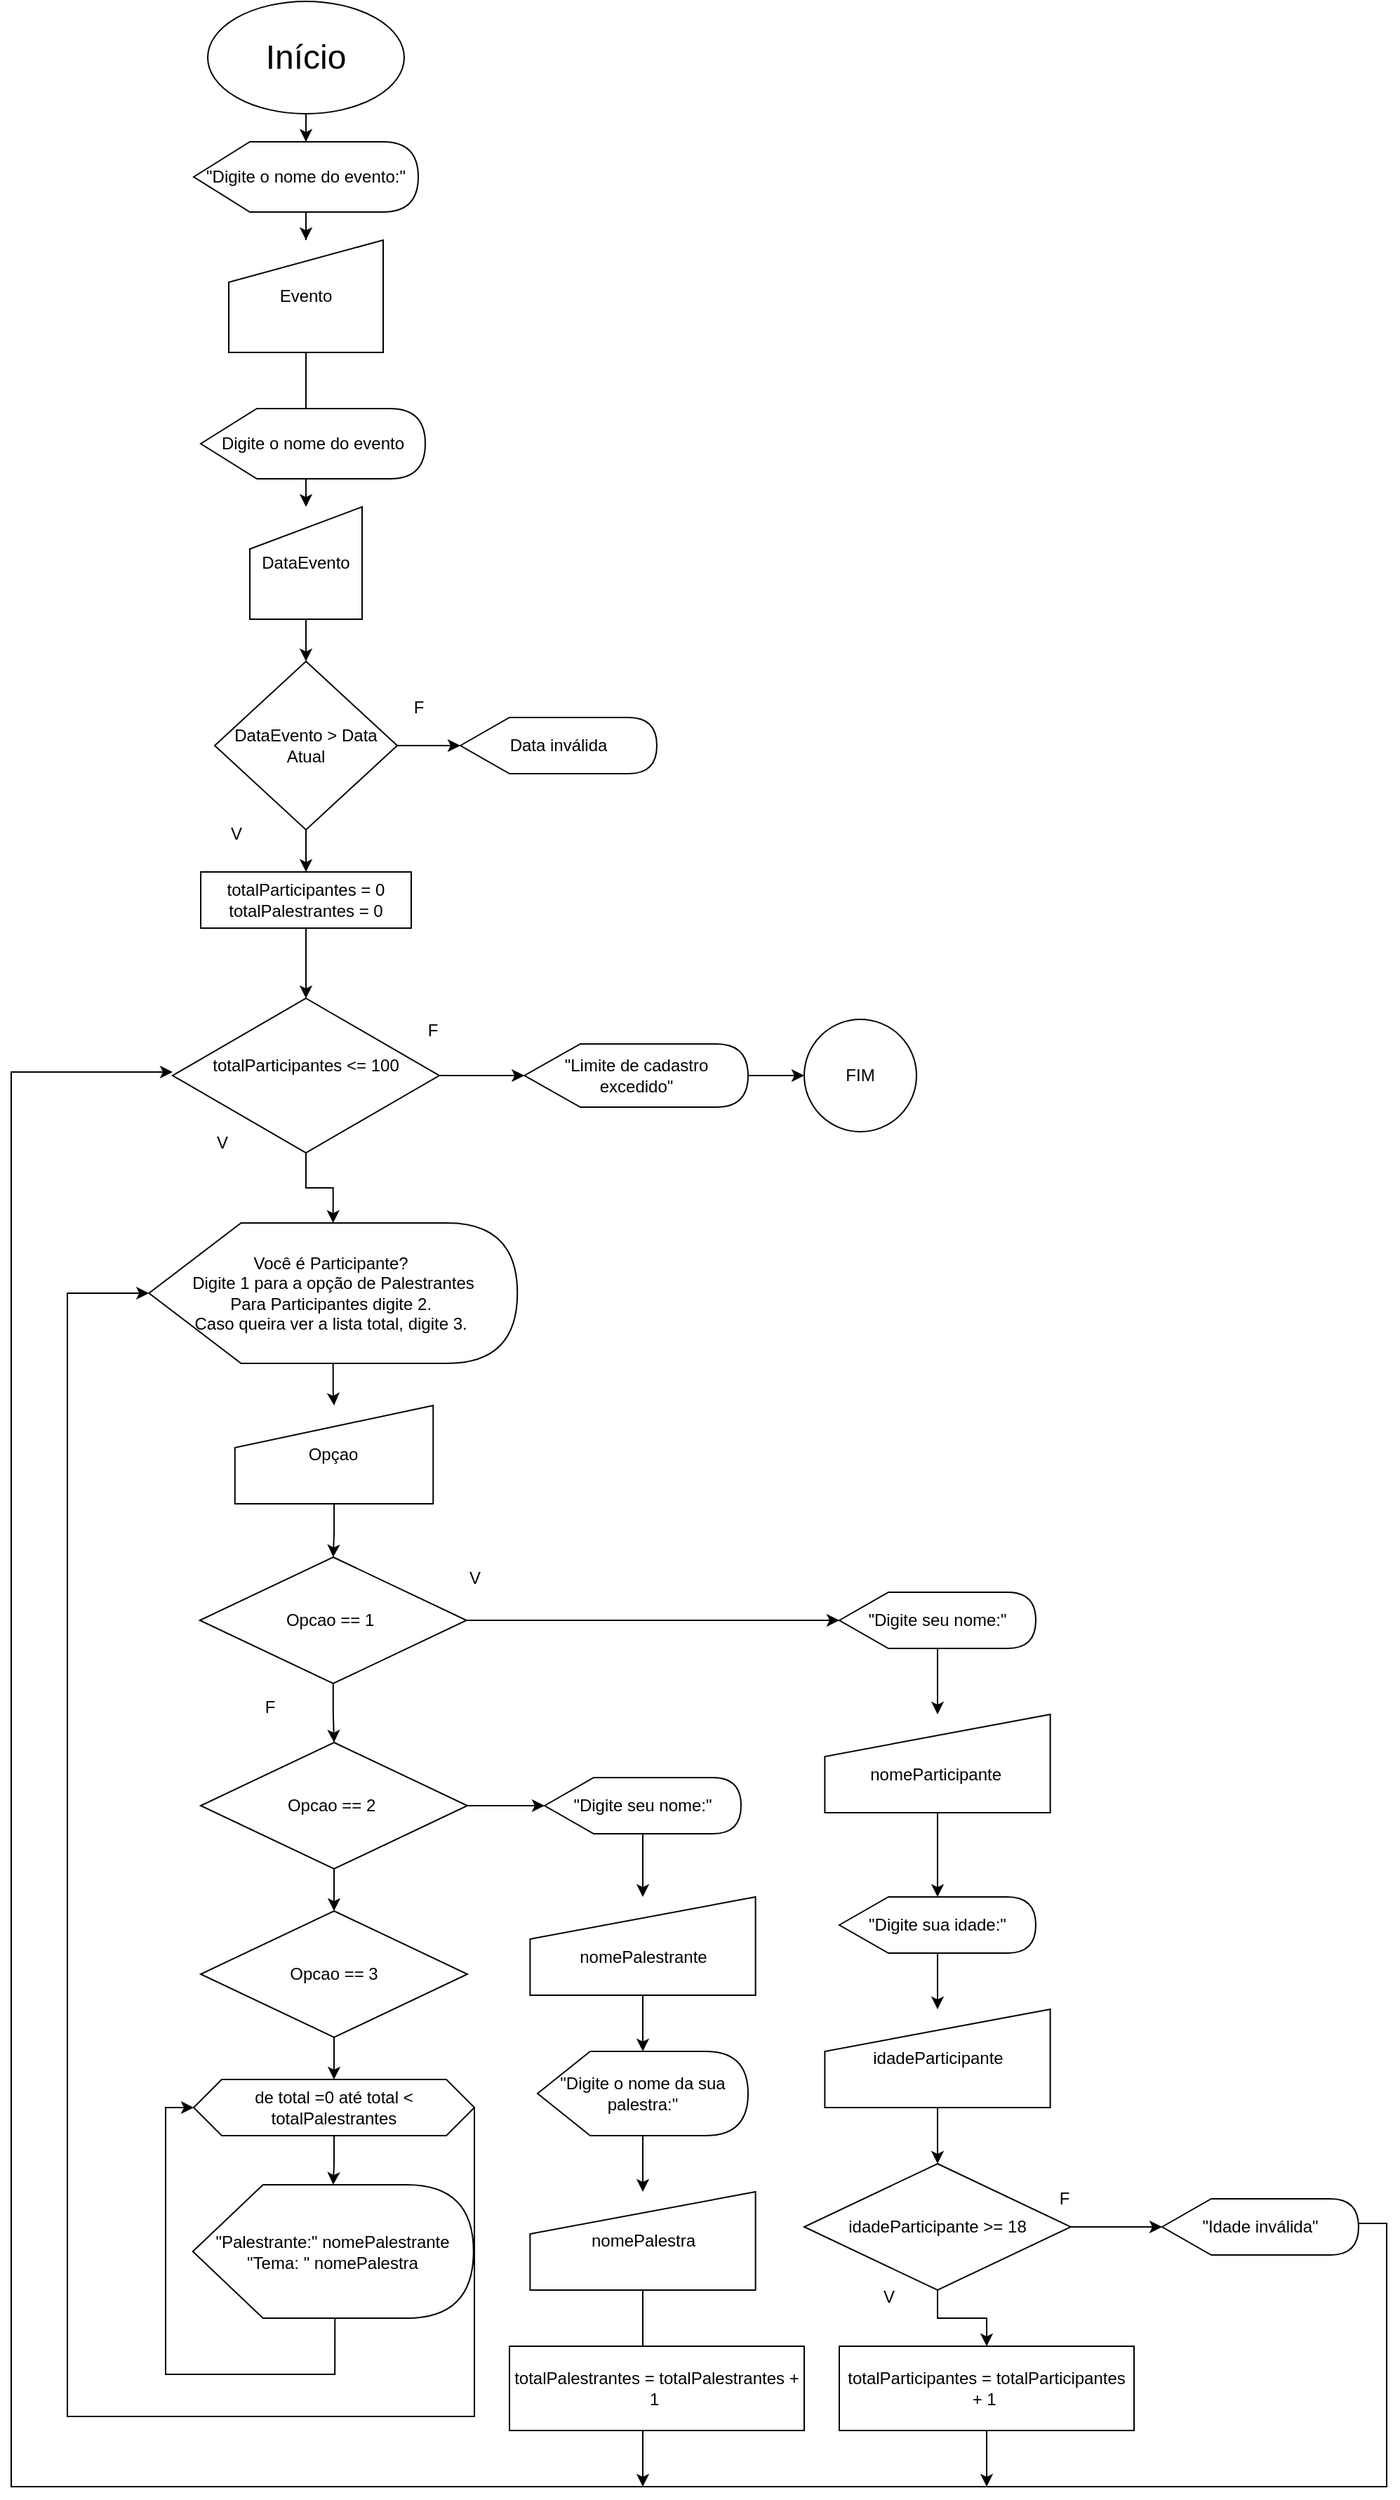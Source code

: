 <mxfile version="24.7.14">
  <diagram name="Página-1" id="2HnlQTJeK8PBr19iT61Z">
    <mxGraphModel dx="4734" dy="780" grid="1" gridSize="10" guides="1" tooltips="1" connect="1" arrows="1" fold="1" page="1" pageScale="1" pageWidth="3300" pageHeight="4681" math="0" shadow="0">
      <root>
        <mxCell id="0" />
        <mxCell id="1" parent="0" />
        <mxCell id="R_zZnniNDLEBb9LRn-yh-6" value="" style="edgeStyle=orthogonalEdgeStyle;rounded=0;orthogonalLoop=1;jettySize=auto;html=1;" edge="1" parent="1" source="R_zZnniNDLEBb9LRn-yh-24" target="R_zZnniNDLEBb9LRn-yh-3">
          <mxGeometry relative="1" as="geometry" />
        </mxCell>
        <mxCell id="R_zZnniNDLEBb9LRn-yh-1" value="&lt;font style=&quot;font-size: 24px;&quot;&gt;Início&lt;/font&gt;" style="ellipse;whiteSpace=wrap;html=1;" vertex="1" parent="1">
          <mxGeometry x="60" y="10" width="140" height="80" as="geometry" />
        </mxCell>
        <mxCell id="R_zZnniNDLEBb9LRn-yh-7" value="" style="edgeStyle=orthogonalEdgeStyle;rounded=0;orthogonalLoop=1;jettySize=auto;html=1;" edge="1" parent="1" source="R_zZnniNDLEBb9LRn-yh-3" target="R_zZnniNDLEBb9LRn-yh-5">
          <mxGeometry relative="1" as="geometry" />
        </mxCell>
        <mxCell id="R_zZnniNDLEBb9LRn-yh-3" value="Evento" style="shape=manualInput;whiteSpace=wrap;html=1;" vertex="1" parent="1">
          <mxGeometry x="75" y="180" width="110" height="80" as="geometry" />
        </mxCell>
        <mxCell id="R_zZnniNDLEBb9LRn-yh-4" value="Digite o nome do evento" style="shape=display;whiteSpace=wrap;html=1;" vertex="1" parent="1">
          <mxGeometry x="55" y="300" width="160" height="50" as="geometry" />
        </mxCell>
        <mxCell id="R_zZnniNDLEBb9LRn-yh-10" value="" style="edgeStyle=orthogonalEdgeStyle;rounded=0;orthogonalLoop=1;jettySize=auto;html=1;" edge="1" parent="1" source="R_zZnniNDLEBb9LRn-yh-5" target="R_zZnniNDLEBb9LRn-yh-8">
          <mxGeometry relative="1" as="geometry" />
        </mxCell>
        <mxCell id="R_zZnniNDLEBb9LRn-yh-5" value="DataEvento" style="shape=manualInput;whiteSpace=wrap;html=1;" vertex="1" parent="1">
          <mxGeometry x="90" y="370" width="80" height="80" as="geometry" />
        </mxCell>
        <mxCell id="R_zZnniNDLEBb9LRn-yh-16" value="" style="edgeStyle=orthogonalEdgeStyle;rounded=0;orthogonalLoop=1;jettySize=auto;html=1;" edge="1" parent="1" source="R_zZnniNDLEBb9LRn-yh-8" target="R_zZnniNDLEBb9LRn-yh-13">
          <mxGeometry relative="1" as="geometry" />
        </mxCell>
        <mxCell id="R_zZnniNDLEBb9LRn-yh-23" value="" style="edgeStyle=orthogonalEdgeStyle;rounded=0;orthogonalLoop=1;jettySize=auto;html=1;" edge="1" parent="1" source="R_zZnniNDLEBb9LRn-yh-8" target="R_zZnniNDLEBb9LRn-yh-22">
          <mxGeometry relative="1" as="geometry" />
        </mxCell>
        <mxCell id="R_zZnniNDLEBb9LRn-yh-8" value="DataEvento &amp;gt; Data Atual" style="rhombus;whiteSpace=wrap;html=1;" vertex="1" parent="1">
          <mxGeometry x="65" y="480" width="130" height="120" as="geometry" />
        </mxCell>
        <mxCell id="R_zZnniNDLEBb9LRn-yh-13" value="Data inválida" style="shape=display;whiteSpace=wrap;html=1;" vertex="1" parent="1">
          <mxGeometry x="240" y="520" width="140" height="40" as="geometry" />
        </mxCell>
        <mxCell id="R_zZnniNDLEBb9LRn-yh-14" value="F" style="text;html=1;align=center;verticalAlign=middle;resizable=0;points=[];autosize=1;strokeColor=none;fillColor=none;" vertex="1" parent="1">
          <mxGeometry x="195" y="498" width="30" height="30" as="geometry" />
        </mxCell>
        <mxCell id="R_zZnniNDLEBb9LRn-yh-21" value="V" style="text;html=1;align=center;verticalAlign=middle;resizable=0;points=[];autosize=1;strokeColor=none;fillColor=none;" vertex="1" parent="1">
          <mxGeometry x="65" y="588" width="30" height="30" as="geometry" />
        </mxCell>
        <mxCell id="R_zZnniNDLEBb9LRn-yh-27" value="" style="edgeStyle=orthogonalEdgeStyle;rounded=0;orthogonalLoop=1;jettySize=auto;html=1;" edge="1" parent="1" source="R_zZnniNDLEBb9LRn-yh-22" target="R_zZnniNDLEBb9LRn-yh-26">
          <mxGeometry relative="1" as="geometry" />
        </mxCell>
        <mxCell id="R_zZnniNDLEBb9LRn-yh-22" value="totalParticipantes = 0&lt;div&gt;totalPalestrantes = 0&lt;/div&gt;" style="rounded=0;whiteSpace=wrap;html=1;" vertex="1" parent="1">
          <mxGeometry x="55" y="630" width="150" height="40" as="geometry" />
        </mxCell>
        <mxCell id="R_zZnniNDLEBb9LRn-yh-25" value="" style="edgeStyle=orthogonalEdgeStyle;rounded=0;orthogonalLoop=1;jettySize=auto;html=1;" edge="1" parent="1" source="R_zZnniNDLEBb9LRn-yh-1" target="R_zZnniNDLEBb9LRn-yh-24">
          <mxGeometry relative="1" as="geometry">
            <mxPoint x="130" y="90" as="sourcePoint" />
            <mxPoint x="130" y="180" as="targetPoint" />
          </mxGeometry>
        </mxCell>
        <mxCell id="R_zZnniNDLEBb9LRn-yh-24" value="&quot;Digite o nome do evento:&quot;" style="shape=display;whiteSpace=wrap;html=1;" vertex="1" parent="1">
          <mxGeometry x="50" y="110" width="160" height="50" as="geometry" />
        </mxCell>
        <mxCell id="R_zZnniNDLEBb9LRn-yh-29" value="" style="edgeStyle=orthogonalEdgeStyle;rounded=0;orthogonalLoop=1;jettySize=auto;html=1;" edge="1" parent="1" source="R_zZnniNDLEBb9LRn-yh-26" target="R_zZnniNDLEBb9LRn-yh-28">
          <mxGeometry relative="1" as="geometry" />
        </mxCell>
        <mxCell id="R_zZnniNDLEBb9LRn-yh-86" value="" style="edgeStyle=orthogonalEdgeStyle;rounded=0;orthogonalLoop=1;jettySize=auto;html=1;" edge="1" parent="1" source="R_zZnniNDLEBb9LRn-yh-26" target="R_zZnniNDLEBb9LRn-yh-85">
          <mxGeometry relative="1" as="geometry" />
        </mxCell>
        <mxCell id="R_zZnniNDLEBb9LRn-yh-26" value="totalParticipantes &amp;lt;= 100&lt;div&gt;&amp;nbsp;&lt;/div&gt;" style="rhombus;whiteSpace=wrap;html=1;rounded=0;" vertex="1" parent="1">
          <mxGeometry x="35" y="720" width="190" height="110" as="geometry" />
        </mxCell>
        <mxCell id="R_zZnniNDLEBb9LRn-yh-31" value="" style="edgeStyle=orthogonalEdgeStyle;rounded=0;orthogonalLoop=1;jettySize=auto;html=1;" edge="1" parent="1" source="R_zZnniNDLEBb9LRn-yh-28" target="R_zZnniNDLEBb9LRn-yh-30">
          <mxGeometry relative="1" as="geometry" />
        </mxCell>
        <mxCell id="R_zZnniNDLEBb9LRn-yh-28" value="Você é Participante?&amp;nbsp;&lt;div&gt;Digite 1 para a opção de Palestrantes&lt;/div&gt;&lt;div&gt;Para Participantes digite 2.&amp;nbsp;&lt;div&gt;Caso queira ver a lista total, digite 3.&amp;nbsp;&lt;/div&gt;&lt;/div&gt;" style="shape=display;whiteSpace=wrap;html=1;" vertex="1" parent="1">
          <mxGeometry x="18.13" y="880" width="262.5" height="100" as="geometry" />
        </mxCell>
        <mxCell id="R_zZnniNDLEBb9LRn-yh-44" value="" style="edgeStyle=orthogonalEdgeStyle;rounded=0;orthogonalLoop=1;jettySize=auto;html=1;" edge="1" parent="1" source="R_zZnniNDLEBb9LRn-yh-30" target="R_zZnniNDLEBb9LRn-yh-32">
          <mxGeometry relative="1" as="geometry" />
        </mxCell>
        <mxCell id="R_zZnniNDLEBb9LRn-yh-30" value="Opçao" style="shape=manualInput;whiteSpace=wrap;html=1;" vertex="1" parent="1">
          <mxGeometry x="79.38" y="1010" width="141.25" height="70" as="geometry" />
        </mxCell>
        <mxCell id="R_zZnniNDLEBb9LRn-yh-39" value="" style="edgeStyle=orthogonalEdgeStyle;rounded=0;orthogonalLoop=1;jettySize=auto;html=1;" edge="1" parent="1" source="R_zZnniNDLEBb9LRn-yh-32" target="R_zZnniNDLEBb9LRn-yh-34">
          <mxGeometry relative="1" as="geometry" />
        </mxCell>
        <mxCell id="R_zZnniNDLEBb9LRn-yh-58" value="" style="edgeStyle=orthogonalEdgeStyle;rounded=0;orthogonalLoop=1;jettySize=auto;html=1;" edge="1" parent="1" source="R_zZnniNDLEBb9LRn-yh-32" target="R_zZnniNDLEBb9LRn-yh-57">
          <mxGeometry relative="1" as="geometry" />
        </mxCell>
        <mxCell id="R_zZnniNDLEBb9LRn-yh-32" value="Opcao == 1&amp;nbsp;" style="rhombus;whiteSpace=wrap;html=1;rounded=0;" vertex="1" parent="1">
          <mxGeometry x="54.38" y="1118" width="190" height="90" as="geometry" />
        </mxCell>
        <mxCell id="R_zZnniNDLEBb9LRn-yh-33" value="V" style="text;html=1;align=center;verticalAlign=middle;resizable=0;points=[];autosize=1;strokeColor=none;fillColor=none;" vertex="1" parent="1">
          <mxGeometry x="235" y="1118" width="30" height="30" as="geometry" />
        </mxCell>
        <mxCell id="R_zZnniNDLEBb9LRn-yh-37" value="" style="edgeStyle=orthogonalEdgeStyle;rounded=0;orthogonalLoop=1;jettySize=auto;html=1;" edge="1" parent="1" source="R_zZnniNDLEBb9LRn-yh-34" target="R_zZnniNDLEBb9LRn-yh-36">
          <mxGeometry relative="1" as="geometry" />
        </mxCell>
        <mxCell id="R_zZnniNDLEBb9LRn-yh-34" value="&quot;Digite seu nome:&quot;" style="shape=display;whiteSpace=wrap;html=1;" vertex="1" parent="1">
          <mxGeometry x="510" y="1143" width="140" height="40" as="geometry" />
        </mxCell>
        <mxCell id="R_zZnniNDLEBb9LRn-yh-35" value="F" style="text;html=1;align=center;verticalAlign=middle;resizable=0;points=[];autosize=1;strokeColor=none;fillColor=none;" vertex="1" parent="1">
          <mxGeometry x="88.75" y="1210" width="30" height="30" as="geometry" />
        </mxCell>
        <mxCell id="R_zZnniNDLEBb9LRn-yh-41" value="" style="edgeStyle=orthogonalEdgeStyle;rounded=0;orthogonalLoop=1;jettySize=auto;html=1;" edge="1" parent="1" source="R_zZnniNDLEBb9LRn-yh-36" target="R_zZnniNDLEBb9LRn-yh-40">
          <mxGeometry relative="1" as="geometry" />
        </mxCell>
        <mxCell id="R_zZnniNDLEBb9LRn-yh-36" value="&lt;div&gt;&lt;br&gt;&lt;/div&gt;nomeParticipante&amp;nbsp;" style="shape=manualInput;whiteSpace=wrap;html=1;" vertex="1" parent="1">
          <mxGeometry x="499.69" y="1230" width="160.62" height="70" as="geometry" />
        </mxCell>
        <mxCell id="R_zZnniNDLEBb9LRn-yh-43" value="" style="edgeStyle=orthogonalEdgeStyle;rounded=0;orthogonalLoop=1;jettySize=auto;html=1;" edge="1" parent="1" source="R_zZnniNDLEBb9LRn-yh-40" target="R_zZnniNDLEBb9LRn-yh-42">
          <mxGeometry relative="1" as="geometry" />
        </mxCell>
        <mxCell id="R_zZnniNDLEBb9LRn-yh-40" value="&quot;Digite sua idade:&quot;" style="shape=display;whiteSpace=wrap;html=1;" vertex="1" parent="1">
          <mxGeometry x="510" y="1360" width="140" height="40" as="geometry" />
        </mxCell>
        <mxCell id="R_zZnniNDLEBb9LRn-yh-53" value="" style="edgeStyle=orthogonalEdgeStyle;rounded=0;orthogonalLoop=1;jettySize=auto;html=1;" edge="1" parent="1" source="R_zZnniNDLEBb9LRn-yh-42" target="R_zZnniNDLEBb9LRn-yh-45">
          <mxGeometry relative="1" as="geometry" />
        </mxCell>
        <mxCell id="R_zZnniNDLEBb9LRn-yh-42" value="idadeParticipante&lt;div&gt;&lt;/div&gt;" style="shape=manualInput;whiteSpace=wrap;html=1;" vertex="1" parent="1">
          <mxGeometry x="499.69" y="1440" width="160.62" height="70" as="geometry" />
        </mxCell>
        <mxCell id="R_zZnniNDLEBb9LRn-yh-64" value="" style="edgeStyle=orthogonalEdgeStyle;rounded=0;orthogonalLoop=1;jettySize=auto;html=1;" edge="1" parent="1" source="R_zZnniNDLEBb9LRn-yh-45" target="R_zZnniNDLEBb9LRn-yh-50">
          <mxGeometry relative="1" as="geometry" />
        </mxCell>
        <mxCell id="R_zZnniNDLEBb9LRn-yh-65" value="" style="edgeStyle=orthogonalEdgeStyle;rounded=0;orthogonalLoop=1;jettySize=auto;html=1;" edge="1" parent="1" source="R_zZnniNDLEBb9LRn-yh-45" target="R_zZnniNDLEBb9LRn-yh-48">
          <mxGeometry relative="1" as="geometry" />
        </mxCell>
        <mxCell id="R_zZnniNDLEBb9LRn-yh-45" value="idadeParticipante &amp;gt;= 18" style="rhombus;whiteSpace=wrap;html=1;rounded=0;" vertex="1" parent="1">
          <mxGeometry x="485" y="1550" width="190" height="90" as="geometry" />
        </mxCell>
        <mxCell id="R_zZnniNDLEBb9LRn-yh-46" value="V" style="text;html=1;align=center;verticalAlign=middle;resizable=0;points=[];autosize=1;strokeColor=none;fillColor=none;" vertex="1" parent="1">
          <mxGeometry x="530" y="1630" width="30" height="30" as="geometry" />
        </mxCell>
        <mxCell id="R_zZnniNDLEBb9LRn-yh-47" value="F" style="text;html=1;align=center;verticalAlign=middle;resizable=0;points=[];autosize=1;strokeColor=none;fillColor=none;" vertex="1" parent="1">
          <mxGeometry x="655" y="1560" width="30" height="30" as="geometry" />
        </mxCell>
        <mxCell id="R_zZnniNDLEBb9LRn-yh-79" style="edgeStyle=orthogonalEdgeStyle;rounded=0;orthogonalLoop=1;jettySize=auto;html=1;exitX=1;exitY=0.5;exitDx=0;exitDy=0;exitPerimeter=0;entryX=0;entryY=0.5;entryDx=0;entryDy=0;" edge="1" parent="1">
          <mxGeometry relative="1" as="geometry">
            <mxPoint x="880" y="1592.5" as="sourcePoint" />
            <mxPoint x="35" y="772.5" as="targetPoint" />
            <Array as="points">
              <mxPoint x="900" y="1593" />
              <mxPoint x="900" y="1780" />
              <mxPoint x="-80" y="1780" />
              <mxPoint x="-80" y="773" />
            </Array>
          </mxGeometry>
        </mxCell>
        <mxCell id="R_zZnniNDLEBb9LRn-yh-48" value="&quot;Idade inválida&quot;" style="shape=display;whiteSpace=wrap;html=1;" vertex="1" parent="1">
          <mxGeometry x="740" y="1575" width="140" height="40" as="geometry" />
        </mxCell>
        <mxCell id="R_zZnniNDLEBb9LRn-yh-84" style="edgeStyle=orthogonalEdgeStyle;rounded=0;orthogonalLoop=1;jettySize=auto;html=1;exitX=0.5;exitY=1;exitDx=0;exitDy=0;" edge="1" parent="1" source="R_zZnniNDLEBb9LRn-yh-50">
          <mxGeometry relative="1" as="geometry">
            <mxPoint x="615" y="1780" as="targetPoint" />
          </mxGeometry>
        </mxCell>
        <mxCell id="R_zZnniNDLEBb9LRn-yh-50" value="totalParticipantes = totalParticipantes + 1&amp;nbsp;" style="rounded=0;whiteSpace=wrap;html=1;" vertex="1" parent="1">
          <mxGeometry x="510" y="1680" width="210" height="60" as="geometry" />
        </mxCell>
        <mxCell id="R_zZnniNDLEBb9LRn-yh-62" value="" style="edgeStyle=orthogonalEdgeStyle;rounded=0;orthogonalLoop=1;jettySize=auto;html=1;" edge="1" parent="1" source="R_zZnniNDLEBb9LRn-yh-54" target="R_zZnniNDLEBb9LRn-yh-61">
          <mxGeometry relative="1" as="geometry" />
        </mxCell>
        <mxCell id="R_zZnniNDLEBb9LRn-yh-54" value="&lt;div&gt;&lt;br&gt;&lt;/div&gt;nomePalestrante" style="shape=manualInput;whiteSpace=wrap;html=1;" vertex="1" parent="1">
          <mxGeometry x="289.69" y="1360" width="160.62" height="70" as="geometry" />
        </mxCell>
        <mxCell id="R_zZnniNDLEBb9LRn-yh-60" value="" style="edgeStyle=orthogonalEdgeStyle;rounded=0;orthogonalLoop=1;jettySize=auto;html=1;" edge="1" parent="1" source="R_zZnniNDLEBb9LRn-yh-55" target="R_zZnniNDLEBb9LRn-yh-54">
          <mxGeometry relative="1" as="geometry" />
        </mxCell>
        <mxCell id="R_zZnniNDLEBb9LRn-yh-55" value="&quot;Digite seu nome:&quot;" style="shape=display;whiteSpace=wrap;html=1;" vertex="1" parent="1">
          <mxGeometry x="300" y="1275" width="140" height="40" as="geometry" />
        </mxCell>
        <mxCell id="R_zZnniNDLEBb9LRn-yh-81" style="edgeStyle=orthogonalEdgeStyle;rounded=0;orthogonalLoop=1;jettySize=auto;html=1;exitX=0.5;exitY=1;exitDx=0;exitDy=0;" edge="1" parent="1" source="R_zZnniNDLEBb9LRn-yh-56">
          <mxGeometry relative="1" as="geometry">
            <mxPoint x="370" y="1780" as="targetPoint" />
          </mxGeometry>
        </mxCell>
        <mxCell id="R_zZnniNDLEBb9LRn-yh-56" value="nomePalestra&lt;div&gt;&lt;/div&gt;" style="shape=manualInput;whiteSpace=wrap;html=1;" vertex="1" parent="1">
          <mxGeometry x="289.69" y="1570" width="160.62" height="70" as="geometry" />
        </mxCell>
        <mxCell id="R_zZnniNDLEBb9LRn-yh-66" value="" style="edgeStyle=orthogonalEdgeStyle;rounded=0;orthogonalLoop=1;jettySize=auto;html=1;" edge="1" parent="1" source="R_zZnniNDLEBb9LRn-yh-57" target="R_zZnniNDLEBb9LRn-yh-55">
          <mxGeometry relative="1" as="geometry" />
        </mxCell>
        <mxCell id="R_zZnniNDLEBb9LRn-yh-68" value="" style="edgeStyle=orthogonalEdgeStyle;rounded=0;orthogonalLoop=1;jettySize=auto;html=1;" edge="1" parent="1" source="R_zZnniNDLEBb9LRn-yh-57" target="R_zZnniNDLEBb9LRn-yh-67">
          <mxGeometry relative="1" as="geometry" />
        </mxCell>
        <mxCell id="R_zZnniNDLEBb9LRn-yh-57" value="Opcao == 2&amp;nbsp;" style="rhombus;whiteSpace=wrap;html=1;rounded=0;" vertex="1" parent="1">
          <mxGeometry x="55" y="1250" width="190" height="90" as="geometry" />
        </mxCell>
        <mxCell id="R_zZnniNDLEBb9LRn-yh-63" value="" style="edgeStyle=orthogonalEdgeStyle;rounded=0;orthogonalLoop=1;jettySize=auto;html=1;" edge="1" parent="1" source="R_zZnniNDLEBb9LRn-yh-61" target="R_zZnniNDLEBb9LRn-yh-56">
          <mxGeometry relative="1" as="geometry" />
        </mxCell>
        <mxCell id="R_zZnniNDLEBb9LRn-yh-61" value="&quot;Digite o nome da sua palestra:&quot;" style="shape=display;whiteSpace=wrap;html=1;" vertex="1" parent="1">
          <mxGeometry x="295" y="1470" width="150" height="60" as="geometry" />
        </mxCell>
        <mxCell id="R_zZnniNDLEBb9LRn-yh-71" value="" style="edgeStyle=orthogonalEdgeStyle;rounded=0;orthogonalLoop=1;jettySize=auto;html=1;" edge="1" parent="1" source="R_zZnniNDLEBb9LRn-yh-67" target="R_zZnniNDLEBb9LRn-yh-70">
          <mxGeometry relative="1" as="geometry" />
        </mxCell>
        <mxCell id="R_zZnniNDLEBb9LRn-yh-67" value="Opcao == 3" style="rhombus;whiteSpace=wrap;html=1;rounded=0;" vertex="1" parent="1">
          <mxGeometry x="55" y="1370" width="190" height="90" as="geometry" />
        </mxCell>
        <mxCell id="R_zZnniNDLEBb9LRn-yh-73" value="" style="edgeStyle=orthogonalEdgeStyle;rounded=0;orthogonalLoop=1;jettySize=auto;html=1;" edge="1" parent="1" source="R_zZnniNDLEBb9LRn-yh-70" target="R_zZnniNDLEBb9LRn-yh-72">
          <mxGeometry relative="1" as="geometry" />
        </mxCell>
        <mxCell id="R_zZnniNDLEBb9LRn-yh-70" value="de total =0 até total &amp;lt; totalPalestrantes" style="shape=hexagon;perimeter=hexagonPerimeter2;whiteSpace=wrap;html=1;fixedSize=1;" vertex="1" parent="1">
          <mxGeometry x="50" y="1490" width="200" height="40" as="geometry" />
        </mxCell>
        <mxCell id="R_zZnniNDLEBb9LRn-yh-74" style="edgeStyle=orthogonalEdgeStyle;rounded=0;orthogonalLoop=1;jettySize=auto;html=1;exitX=0;exitY=0;exitDx=101.25;exitDy=95;exitPerimeter=0;entryX=0;entryY=0.5;entryDx=0;entryDy=0;" edge="1" parent="1" source="R_zZnniNDLEBb9LRn-yh-72" target="R_zZnniNDLEBb9LRn-yh-70">
          <mxGeometry relative="1" as="geometry">
            <Array as="points">
              <mxPoint x="151" y="1700" />
              <mxPoint x="30" y="1700" />
              <mxPoint x="30" y="1510" />
            </Array>
          </mxGeometry>
        </mxCell>
        <mxCell id="R_zZnniNDLEBb9LRn-yh-72" value="&quot;Palestrante:&quot; nomePalestrante&lt;div&gt;&quot;Tema: &quot; nomePalestra&lt;/div&gt;" style="shape=display;whiteSpace=wrap;html=1;" vertex="1" parent="1">
          <mxGeometry x="49.38" y="1565" width="200" height="95" as="geometry" />
        </mxCell>
        <mxCell id="R_zZnniNDLEBb9LRn-yh-77" style="edgeStyle=orthogonalEdgeStyle;rounded=0;orthogonalLoop=1;jettySize=auto;html=1;exitX=1;exitY=0.5;exitDx=0;exitDy=0;entryX=0;entryY=0.5;entryDx=0;entryDy=0;entryPerimeter=0;" edge="1" parent="1" source="R_zZnniNDLEBb9LRn-yh-70" target="R_zZnniNDLEBb9LRn-yh-28">
          <mxGeometry relative="1" as="geometry">
            <Array as="points">
              <mxPoint x="250" y="1730" />
              <mxPoint x="-40" y="1730" />
              <mxPoint x="-40" y="930" />
            </Array>
          </mxGeometry>
        </mxCell>
        <mxCell id="R_zZnniNDLEBb9LRn-yh-83" value="totalPalestrantes = totalPalestrantes + 1&amp;nbsp;" style="rounded=0;whiteSpace=wrap;html=1;" vertex="1" parent="1">
          <mxGeometry x="275" y="1680" width="210" height="60" as="geometry" />
        </mxCell>
        <mxCell id="R_zZnniNDLEBb9LRn-yh-90" value="" style="edgeStyle=orthogonalEdgeStyle;rounded=0;orthogonalLoop=1;jettySize=auto;html=1;" edge="1" parent="1" source="R_zZnniNDLEBb9LRn-yh-85" target="R_zZnniNDLEBb9LRn-yh-89">
          <mxGeometry relative="1" as="geometry" />
        </mxCell>
        <mxCell id="R_zZnniNDLEBb9LRn-yh-85" value="&quot;Limite de cadastro excedido&quot;" style="shape=display;whiteSpace=wrap;html=1;" vertex="1" parent="1">
          <mxGeometry x="285.63" y="752.5" width="159.37" height="45" as="geometry" />
        </mxCell>
        <mxCell id="R_zZnniNDLEBb9LRn-yh-87" value="F" style="text;html=1;align=center;verticalAlign=middle;resizable=0;points=[];autosize=1;strokeColor=none;fillColor=none;" vertex="1" parent="1">
          <mxGeometry x="205" y="728" width="30" height="30" as="geometry" />
        </mxCell>
        <mxCell id="R_zZnniNDLEBb9LRn-yh-88" value="V" style="text;html=1;align=center;verticalAlign=middle;resizable=0;points=[];autosize=1;strokeColor=none;fillColor=none;" vertex="1" parent="1">
          <mxGeometry x="55" y="808" width="30" height="30" as="geometry" />
        </mxCell>
        <mxCell id="R_zZnniNDLEBb9LRn-yh-89" value="FIM" style="ellipse;whiteSpace=wrap;html=1;aspect=fixed;" vertex="1" parent="1">
          <mxGeometry x="485" y="735" width="80" height="80" as="geometry" />
        </mxCell>
      </root>
    </mxGraphModel>
  </diagram>
</mxfile>
